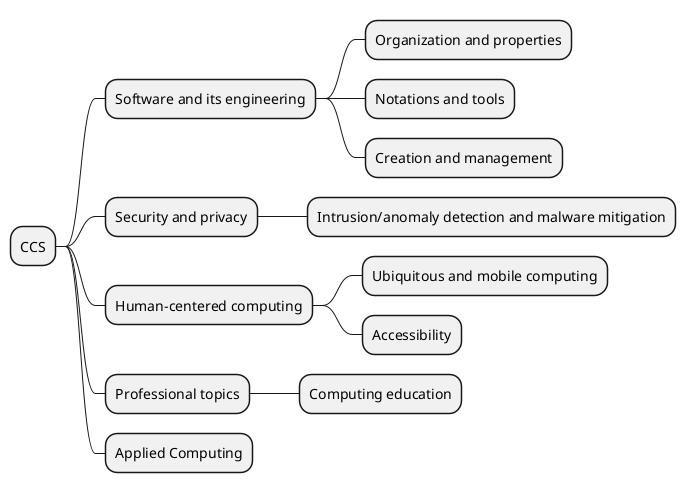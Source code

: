
@startmindmap
* CCS
** Software and its engineering
*** Organization and properties
'*** Software organization and properties
'**** Contextual domains
''**** <s>Contextual software domains</s>
'*'**** Infrastructure
''*'**** <s>Software infrastructure</s>
' '*'**** <s>Operating systems</s>
' *'*'**** <s>Process management</s>
' **'*'**** <s>Power management</s>
'**** System structures
''**** Software system structures
'*'**** Architectures
''*'**** Software architectures
'*'**** System models
''*'**** Software system models
'*'**** Distributed systems organizing principles
'*'*'**** <s>Cloud computing</s>
'**** Functional properties
''**** <s>Software functional properties</s>
'*'**** Correctness
'*'**** Formal methods
'**** Extra-functional properties
'*'**** Interoperability
'*'**** <b>Performance</b>
'*'**** Reliability
'*'**** <b>Safety</b>
'*'**** <b>Usability</b>
''*'**** <b>Software performance</b>
''*'**** <s>Software reliability</s>
''*'**** <b>Software safety</b>
''*'**** <b>Software usability</b>
*** Notations and tools
'*** Software notations and tools
'**** Compilers
'**** Context specific languages
'**** System description languages
'**** Development frameworks and environments
'**** Libraries and repositories
*** Creation and management
'*** Software creation and management
'**** Designing Software
'**** Development process management
''**** Software development process management
'**** Development techniques
''**** Software development techniques
'*'**** <b>Reusability</b>
'**** Verification and validation
''**** Software verification and validation
'*'**** <b>Defect analysis</b>
''*'**** <b>Software defect analysis</b>
'*'**** Process validation
'*'*'**** <s>Acceptance testing</s>
'*'**** Empirical validation
''*'**** Empirical software validation
'**** Post-development issues
''**** Software post-development issues
'*'**** Reverse engineering
'*'**** Maintainance
''*'**** Maintaining Software
'*'**** Evolution
** Security and privacy
*** Intrusion/anomaly detection and malware mitigation
'**** Malware and its mitigation
' *** <s>Systems security</s>
' '**** <s>Operating systems security</s>
' '*'**** <s>Mobile platform security</s>
' *** <s>Network security</s>
' '**** <s>Mobile and wireless security</s>
** Human-centered computing
*** Ubiquitous and mobile computing
' '**** <s>Theory, concepts and paradigms</s>
' '*'**** <s>Mobile computing</s>
' '**** <s>Ubiquitous and mobile devices</s>
' '*'**** <s>Smartphones</s>
' '**** <s>Design and evaluation methods</s>
'**** Empirical studies
*** Accessibility
' ** <s>Computing methodologies</s>
' *** <s>Artificial intelligence</s>
** Professional topics
*** Computing education
** Applied Computing
'** <s>Wasserman</s>
'*** <s>User Experience </s>
'*** <s>Code reuse</s>
'*** <s>Networking</s>
'*** <s>Energy efficiency</s>
'*** <s>Data integrity</s>
'*** <s>Testing</s>
'*** <s>Portability and cross-platform development</s>
@endmindmap
